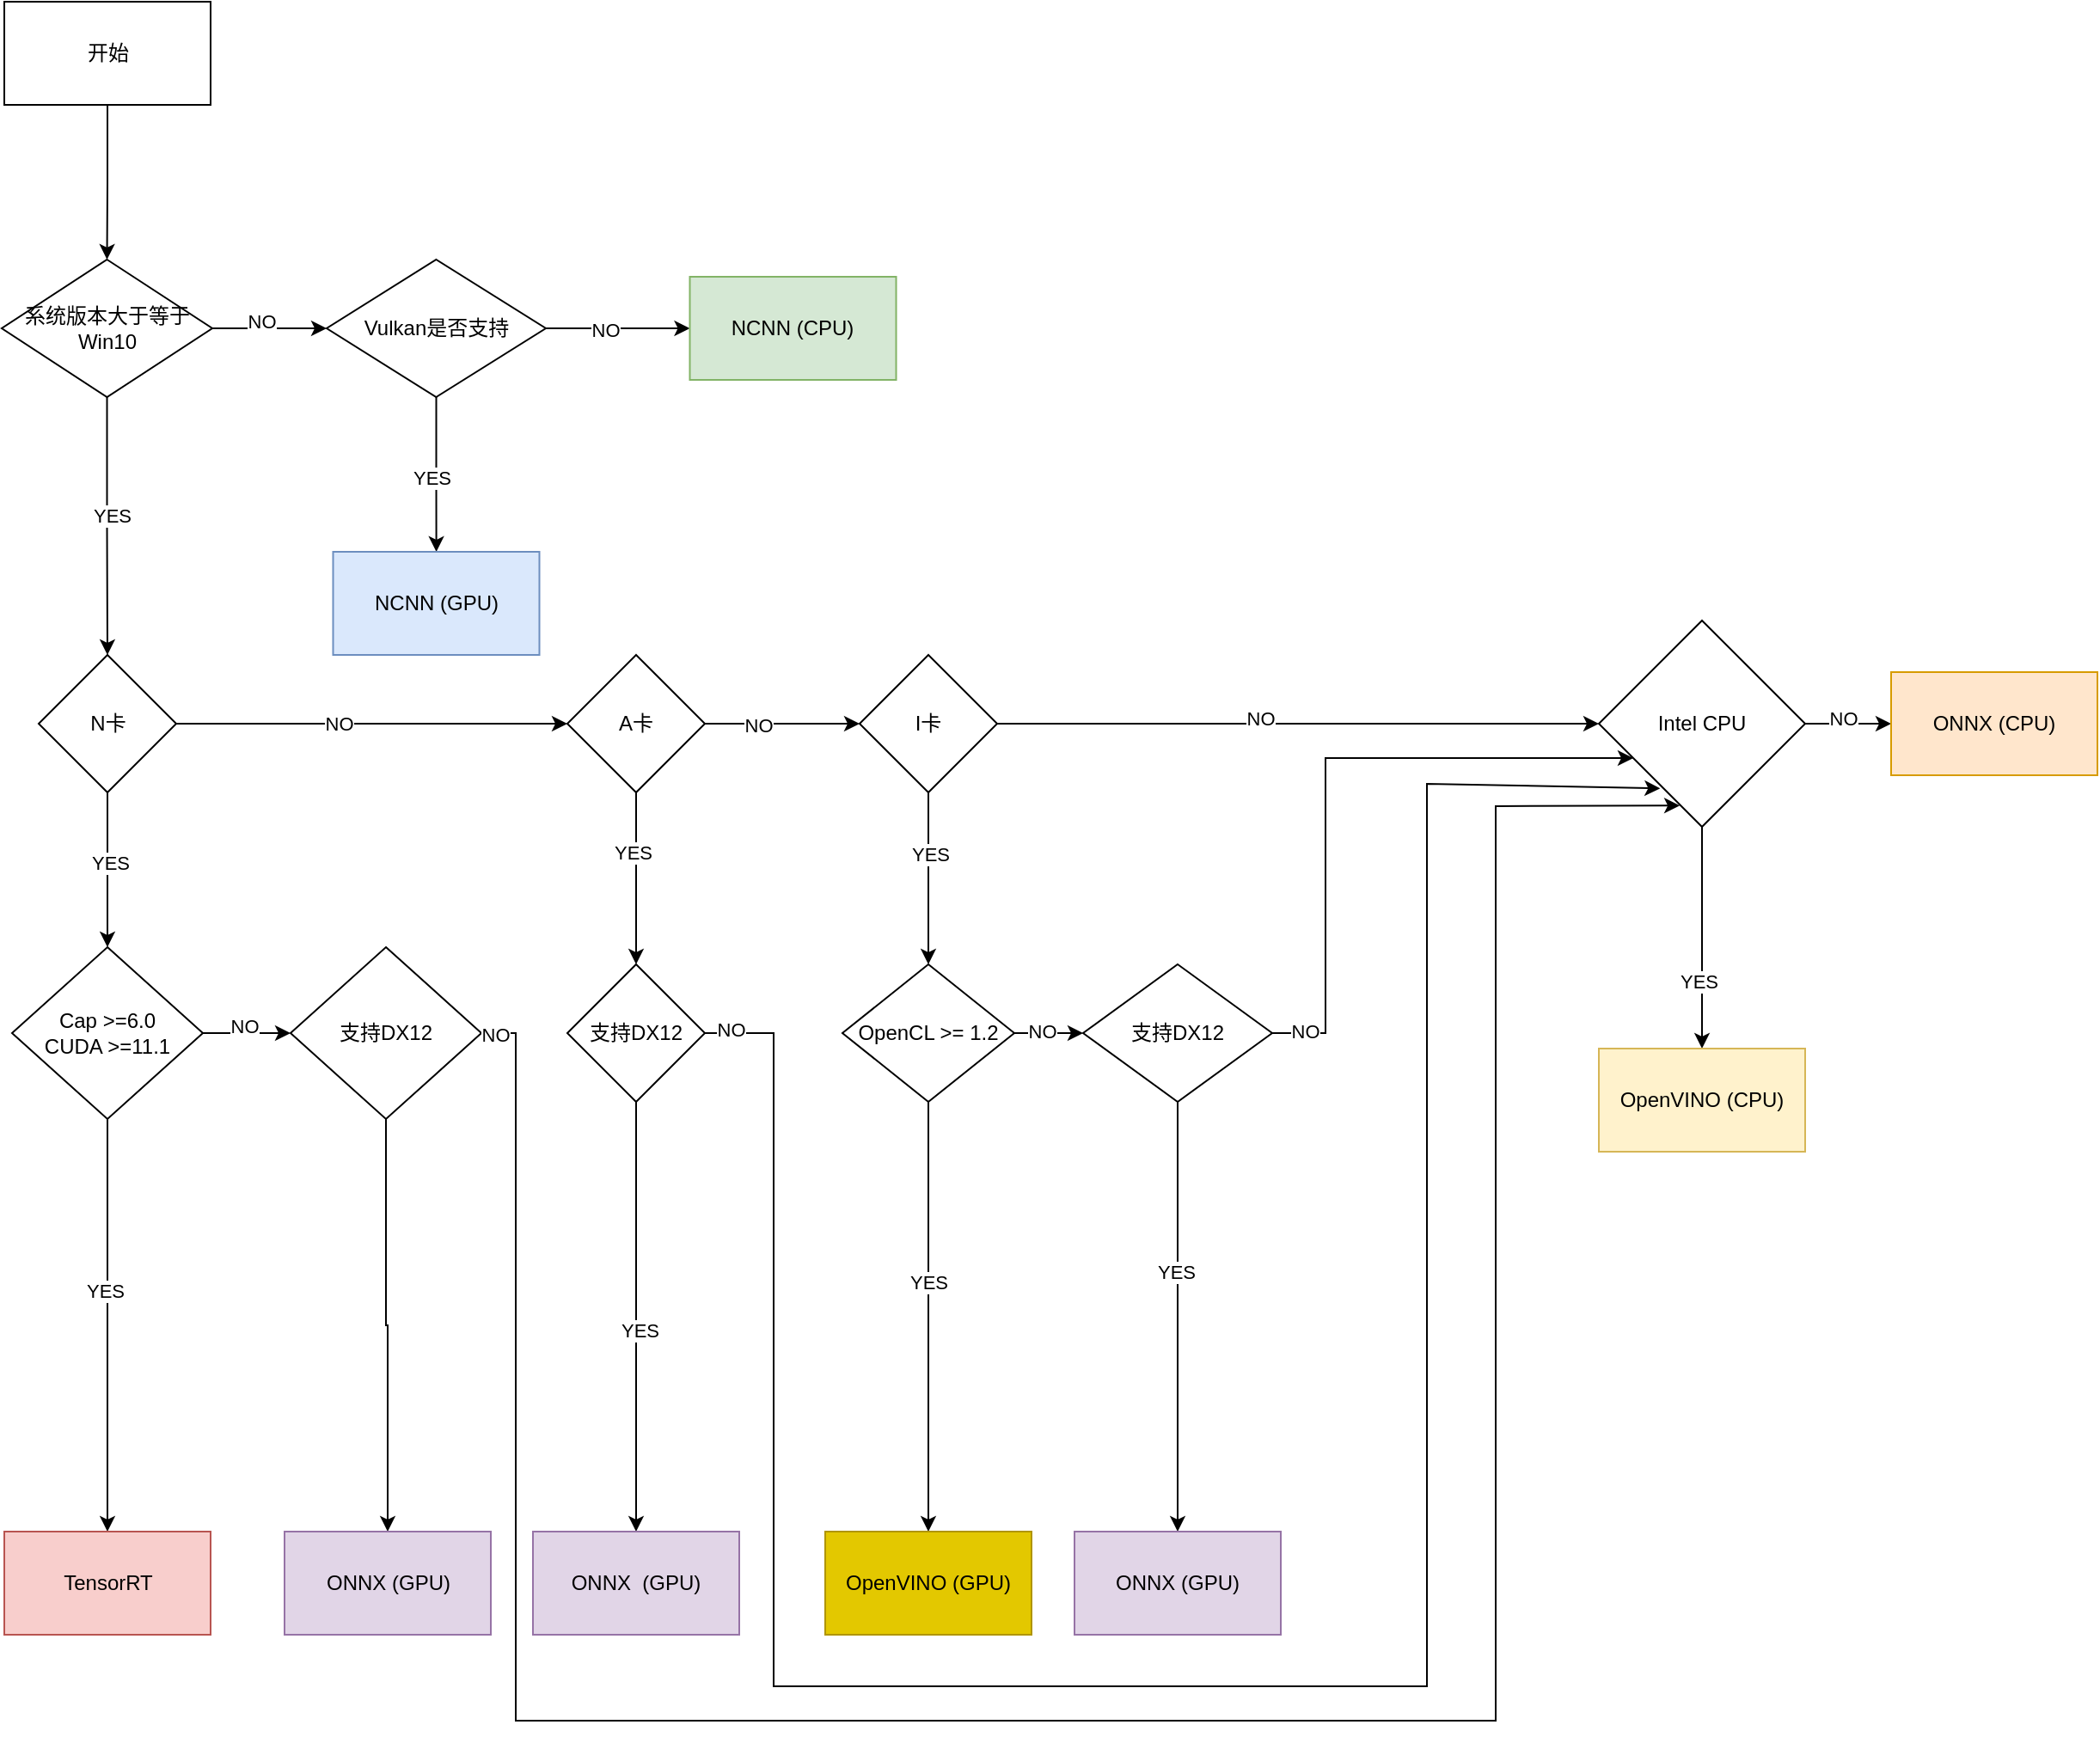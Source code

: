 <mxfile version="22.1.16" type="github">
  <diagram name="Page-1" id="nFrP1MrYJvmONDbNYgOr">
    <mxGraphModel dx="1765" dy="1073" grid="1" gridSize="10" guides="1" tooltips="1" connect="1" arrows="1" fold="1" page="1" pageScale="1" pageWidth="827" pageHeight="1169" math="0" shadow="0">
      <root>
        <mxCell id="0" />
        <mxCell id="1" parent="0" />
        <mxCell id="PbJkK4wQswJ1zIxWtFxy-3" style="edgeStyle=orthogonalEdgeStyle;rounded=0;orthogonalLoop=1;jettySize=auto;html=1;" edge="1" parent="1" source="PbJkK4wQswJ1zIxWtFxy-1" target="PbJkK4wQswJ1zIxWtFxy-2">
          <mxGeometry relative="1" as="geometry" />
        </mxCell>
        <mxCell id="PbJkK4wQswJ1zIxWtFxy-1" value="开始" style="rounded=0;whiteSpace=wrap;html=1;" vertex="1" parent="1">
          <mxGeometry x="92.5" y="560" width="120" height="60" as="geometry" />
        </mxCell>
        <mxCell id="PbJkK4wQswJ1zIxWtFxy-8" value="" style="edgeStyle=orthogonalEdgeStyle;rounded=0;orthogonalLoop=1;jettySize=auto;html=1;" edge="1" parent="1" source="PbJkK4wQswJ1zIxWtFxy-2" target="PbJkK4wQswJ1zIxWtFxy-7">
          <mxGeometry relative="1" as="geometry" />
        </mxCell>
        <mxCell id="PbJkK4wQswJ1zIxWtFxy-9" value="YES" style="edgeLabel;html=1;align=center;verticalAlign=middle;resizable=0;points=[];" vertex="1" connectable="0" parent="PbJkK4wQswJ1zIxWtFxy-8">
          <mxGeometry x="-0.083" y="2" relative="1" as="geometry">
            <mxPoint as="offset" />
          </mxGeometry>
        </mxCell>
        <mxCell id="PbJkK4wQswJ1zIxWtFxy-73" value="" style="edgeStyle=orthogonalEdgeStyle;rounded=0;orthogonalLoop=1;jettySize=auto;html=1;" edge="1" parent="1" source="PbJkK4wQswJ1zIxWtFxy-2" target="PbJkK4wQswJ1zIxWtFxy-72">
          <mxGeometry relative="1" as="geometry" />
        </mxCell>
        <mxCell id="PbJkK4wQswJ1zIxWtFxy-79" value="NO" style="edgeLabel;html=1;align=center;verticalAlign=middle;resizable=0;points=[];" vertex="1" connectable="0" parent="PbJkK4wQswJ1zIxWtFxy-73">
          <mxGeometry x="-0.153" y="4" relative="1" as="geometry">
            <mxPoint as="offset" />
          </mxGeometry>
        </mxCell>
        <mxCell id="PbJkK4wQswJ1zIxWtFxy-2" value="系统版本大于等于Win10" style="rhombus;whiteSpace=wrap;html=1;" vertex="1" parent="1">
          <mxGeometry x="91" y="710" width="122.5" height="80" as="geometry" />
        </mxCell>
        <mxCell id="PbJkK4wQswJ1zIxWtFxy-11" value="" style="edgeStyle=orthogonalEdgeStyle;rounded=0;orthogonalLoop=1;jettySize=auto;html=1;" edge="1" parent="1" source="PbJkK4wQswJ1zIxWtFxy-7" target="PbJkK4wQswJ1zIxWtFxy-10">
          <mxGeometry relative="1" as="geometry" />
        </mxCell>
        <mxCell id="PbJkK4wQswJ1zIxWtFxy-25" value="NO" style="edgeLabel;html=1;align=center;verticalAlign=middle;resizable=0;points=[];" vertex="1" connectable="0" parent="PbJkK4wQswJ1zIxWtFxy-11">
          <mxGeometry x="-0.175" relative="1" as="geometry">
            <mxPoint as="offset" />
          </mxGeometry>
        </mxCell>
        <mxCell id="PbJkK4wQswJ1zIxWtFxy-27" value="" style="edgeStyle=orthogonalEdgeStyle;rounded=0;orthogonalLoop=1;jettySize=auto;html=1;" edge="1" parent="1" source="PbJkK4wQswJ1zIxWtFxy-7" target="PbJkK4wQswJ1zIxWtFxy-26">
          <mxGeometry relative="1" as="geometry" />
        </mxCell>
        <mxCell id="PbJkK4wQswJ1zIxWtFxy-59" value="YES" style="edgeLabel;html=1;align=center;verticalAlign=middle;resizable=0;points=[];" vertex="1" connectable="0" parent="PbJkK4wQswJ1zIxWtFxy-27">
          <mxGeometry x="-0.087" y="1" relative="1" as="geometry">
            <mxPoint as="offset" />
          </mxGeometry>
        </mxCell>
        <mxCell id="PbJkK4wQswJ1zIxWtFxy-7" value="N卡" style="rhombus;whiteSpace=wrap;html=1;" vertex="1" parent="1">
          <mxGeometry x="112.5" y="940" width="80" height="80" as="geometry" />
        </mxCell>
        <mxCell id="PbJkK4wQswJ1zIxWtFxy-13" value="" style="edgeStyle=orthogonalEdgeStyle;rounded=0;orthogonalLoop=1;jettySize=auto;html=1;" edge="1" parent="1" source="PbJkK4wQswJ1zIxWtFxy-10" target="PbJkK4wQswJ1zIxWtFxy-12">
          <mxGeometry relative="1" as="geometry" />
        </mxCell>
        <mxCell id="PbJkK4wQswJ1zIxWtFxy-24" value="NO" style="edgeLabel;html=1;align=center;verticalAlign=middle;resizable=0;points=[];" vertex="1" connectable="0" parent="PbJkK4wQswJ1zIxWtFxy-13">
          <mxGeometry x="-0.325" y="-1" relative="1" as="geometry">
            <mxPoint as="offset" />
          </mxGeometry>
        </mxCell>
        <mxCell id="PbJkK4wQswJ1zIxWtFxy-38" value="" style="edgeStyle=orthogonalEdgeStyle;rounded=0;orthogonalLoop=1;jettySize=auto;html=1;" edge="1" parent="1" source="PbJkK4wQswJ1zIxWtFxy-10" target="PbJkK4wQswJ1zIxWtFxy-37">
          <mxGeometry relative="1" as="geometry" />
        </mxCell>
        <mxCell id="PbJkK4wQswJ1zIxWtFxy-61" value="YES" style="edgeLabel;html=1;align=center;verticalAlign=middle;resizable=0;points=[];" vertex="1" connectable="0" parent="PbJkK4wQswJ1zIxWtFxy-38">
          <mxGeometry x="-0.307" y="-2" relative="1" as="geometry">
            <mxPoint as="offset" />
          </mxGeometry>
        </mxCell>
        <mxCell id="PbJkK4wQswJ1zIxWtFxy-10" value="A卡" style="rhombus;whiteSpace=wrap;html=1;" vertex="1" parent="1">
          <mxGeometry x="420" y="940" width="80" height="80" as="geometry" />
        </mxCell>
        <mxCell id="PbJkK4wQswJ1zIxWtFxy-17" value="" style="edgeStyle=orthogonalEdgeStyle;rounded=0;orthogonalLoop=1;jettySize=auto;html=1;" edge="1" parent="1" source="PbJkK4wQswJ1zIxWtFxy-12" target="PbJkK4wQswJ1zIxWtFxy-16">
          <mxGeometry relative="1" as="geometry" />
        </mxCell>
        <mxCell id="PbJkK4wQswJ1zIxWtFxy-23" value="NO" style="edgeLabel;html=1;align=center;verticalAlign=middle;resizable=0;points=[];" vertex="1" connectable="0" parent="PbJkK4wQswJ1zIxWtFxy-17">
          <mxGeometry x="-0.125" y="3" relative="1" as="geometry">
            <mxPoint as="offset" />
          </mxGeometry>
        </mxCell>
        <mxCell id="PbJkK4wQswJ1zIxWtFxy-43" value="" style="edgeStyle=orthogonalEdgeStyle;rounded=0;orthogonalLoop=1;jettySize=auto;html=1;entryX=0.5;entryY=0;entryDx=0;entryDy=0;" edge="1" parent="1" source="PbJkK4wQswJ1zIxWtFxy-12" target="PbJkK4wQswJ1zIxWtFxy-46">
          <mxGeometry relative="1" as="geometry">
            <mxPoint x="600" y="1100" as="targetPoint" />
          </mxGeometry>
        </mxCell>
        <mxCell id="PbJkK4wQswJ1zIxWtFxy-63" value="YES" style="edgeLabel;html=1;align=center;verticalAlign=middle;resizable=0;points=[];" vertex="1" connectable="0" parent="PbJkK4wQswJ1zIxWtFxy-43">
          <mxGeometry x="-0.293" y="1" relative="1" as="geometry">
            <mxPoint as="offset" />
          </mxGeometry>
        </mxCell>
        <mxCell id="PbJkK4wQswJ1zIxWtFxy-12" value="I卡" style="rhombus;whiteSpace=wrap;html=1;" vertex="1" parent="1">
          <mxGeometry x="590" y="940" width="80" height="80" as="geometry" />
        </mxCell>
        <mxCell id="PbJkK4wQswJ1zIxWtFxy-19" value="" style="edgeStyle=orthogonalEdgeStyle;rounded=0;orthogonalLoop=1;jettySize=auto;html=1;" edge="1" parent="1" source="PbJkK4wQswJ1zIxWtFxy-16" target="PbJkK4wQswJ1zIxWtFxy-18">
          <mxGeometry relative="1" as="geometry" />
        </mxCell>
        <mxCell id="PbJkK4wQswJ1zIxWtFxy-83" value="YES" style="edgeLabel;html=1;align=center;verticalAlign=middle;resizable=0;points=[];" vertex="1" connectable="0" parent="PbJkK4wQswJ1zIxWtFxy-19">
          <mxGeometry x="0.39" y="-2" relative="1" as="geometry">
            <mxPoint as="offset" />
          </mxGeometry>
        </mxCell>
        <mxCell id="PbJkK4wQswJ1zIxWtFxy-21" value="" style="edgeStyle=orthogonalEdgeStyle;rounded=0;orthogonalLoop=1;jettySize=auto;html=1;" edge="1" parent="1" source="PbJkK4wQswJ1zIxWtFxy-16" target="PbJkK4wQswJ1zIxWtFxy-20">
          <mxGeometry relative="1" as="geometry" />
        </mxCell>
        <mxCell id="PbJkK4wQswJ1zIxWtFxy-22" value="NO" style="edgeLabel;html=1;align=center;verticalAlign=middle;resizable=0;points=[];" vertex="1" connectable="0" parent="PbJkK4wQswJ1zIxWtFxy-21">
          <mxGeometry x="-0.133" y="3" relative="1" as="geometry">
            <mxPoint as="offset" />
          </mxGeometry>
        </mxCell>
        <mxCell id="PbJkK4wQswJ1zIxWtFxy-16" value="Intel CPU" style="rhombus;whiteSpace=wrap;html=1;" vertex="1" parent="1">
          <mxGeometry x="1020" y="920" width="120" height="120" as="geometry" />
        </mxCell>
        <mxCell id="PbJkK4wQswJ1zIxWtFxy-18" value="OpenVINO (CPU)" style="whiteSpace=wrap;html=1;fillColor=#fff2cc;strokeColor=#d6b656;" vertex="1" parent="1">
          <mxGeometry x="1020" y="1169" width="120" height="60" as="geometry" />
        </mxCell>
        <mxCell id="PbJkK4wQswJ1zIxWtFxy-20" value="ONNX (CPU)" style="whiteSpace=wrap;html=1;fillColor=#ffe6cc;strokeColor=#d79b00;" vertex="1" parent="1">
          <mxGeometry x="1190" y="950" width="120" height="60" as="geometry" />
        </mxCell>
        <mxCell id="PbJkK4wQswJ1zIxWtFxy-29" value="" style="edgeStyle=orthogonalEdgeStyle;rounded=0;orthogonalLoop=1;jettySize=auto;html=1;" edge="1" parent="1" source="PbJkK4wQswJ1zIxWtFxy-26" target="PbJkK4wQswJ1zIxWtFxy-28">
          <mxGeometry relative="1" as="geometry" />
        </mxCell>
        <mxCell id="PbJkK4wQswJ1zIxWtFxy-30" value="NO" style="edgeLabel;html=1;align=center;verticalAlign=middle;resizable=0;points=[];" vertex="1" connectable="0" parent="PbJkK4wQswJ1zIxWtFxy-29">
          <mxGeometry x="-0.062" y="4" relative="1" as="geometry">
            <mxPoint as="offset" />
          </mxGeometry>
        </mxCell>
        <mxCell id="PbJkK4wQswJ1zIxWtFxy-32" value="" style="edgeStyle=orthogonalEdgeStyle;rounded=0;orthogonalLoop=1;jettySize=auto;html=1;" edge="1" parent="1" source="PbJkK4wQswJ1zIxWtFxy-26" target="PbJkK4wQswJ1zIxWtFxy-31">
          <mxGeometry relative="1" as="geometry" />
        </mxCell>
        <mxCell id="PbJkK4wQswJ1zIxWtFxy-57" value="YES" style="edgeLabel;html=1;align=center;verticalAlign=middle;resizable=0;points=[];" vertex="1" connectable="0" parent="PbJkK4wQswJ1zIxWtFxy-32">
          <mxGeometry x="-0.167" y="-2" relative="1" as="geometry">
            <mxPoint as="offset" />
          </mxGeometry>
        </mxCell>
        <mxCell id="PbJkK4wQswJ1zIxWtFxy-26" value="Cap &amp;gt;=6.0&lt;br&gt;CUDA &amp;gt;=11.1" style="rhombus;whiteSpace=wrap;html=1;" vertex="1" parent="1">
          <mxGeometry x="97" y="1110" width="111" height="100" as="geometry" />
        </mxCell>
        <mxCell id="PbJkK4wQswJ1zIxWtFxy-34" value="" style="edgeStyle=orthogonalEdgeStyle;rounded=0;orthogonalLoop=1;jettySize=auto;html=1;" edge="1" parent="1" source="PbJkK4wQswJ1zIxWtFxy-28" target="PbJkK4wQswJ1zIxWtFxy-33">
          <mxGeometry relative="1" as="geometry" />
        </mxCell>
        <mxCell id="PbJkK4wQswJ1zIxWtFxy-28" value="支持DX12" style="rhombus;whiteSpace=wrap;html=1;" vertex="1" parent="1">
          <mxGeometry x="259" y="1110" width="111" height="100" as="geometry" />
        </mxCell>
        <mxCell id="PbJkK4wQswJ1zIxWtFxy-31" value="TensorRT" style="whiteSpace=wrap;html=1;fillColor=#f8cecc;strokeColor=#b85450;" vertex="1" parent="1">
          <mxGeometry x="92.5" y="1450" width="120" height="60" as="geometry" />
        </mxCell>
        <mxCell id="PbJkK4wQswJ1zIxWtFxy-33" value="ONNX (GPU)" style="whiteSpace=wrap;html=1;fillColor=#e1d5e7;strokeColor=#9673a6;" vertex="1" parent="1">
          <mxGeometry x="255.5" y="1450" width="120" height="60" as="geometry" />
        </mxCell>
        <mxCell id="PbJkK4wQswJ1zIxWtFxy-41" value="" style="edgeStyle=orthogonalEdgeStyle;rounded=0;orthogonalLoop=1;jettySize=auto;html=1;" edge="1" parent="1" source="PbJkK4wQswJ1zIxWtFxy-37" target="PbJkK4wQswJ1zIxWtFxy-40">
          <mxGeometry relative="1" as="geometry" />
        </mxCell>
        <mxCell id="PbJkK4wQswJ1zIxWtFxy-60" value="YES" style="edgeLabel;html=1;align=center;verticalAlign=middle;resizable=0;points=[];" vertex="1" connectable="0" parent="PbJkK4wQswJ1zIxWtFxy-41">
          <mxGeometry x="0.062" y="2" relative="1" as="geometry">
            <mxPoint as="offset" />
          </mxGeometry>
        </mxCell>
        <mxCell id="PbJkK4wQswJ1zIxWtFxy-37" value="支持DX12" style="rhombus;whiteSpace=wrap;html=1;" vertex="1" parent="1">
          <mxGeometry x="420" y="1120" width="80" height="80" as="geometry" />
        </mxCell>
        <mxCell id="PbJkK4wQswJ1zIxWtFxy-40" value="ONNX&amp;nbsp; (GPU)" style="whiteSpace=wrap;html=1;fillColor=#e1d5e7;strokeColor=#9673a6;" vertex="1" parent="1">
          <mxGeometry x="400" y="1450" width="120" height="60" as="geometry" />
        </mxCell>
        <mxCell id="PbJkK4wQswJ1zIxWtFxy-45" value="" style="edgeStyle=orthogonalEdgeStyle;rounded=0;orthogonalLoop=1;jettySize=auto;html=1;" edge="1" parent="1" source="PbJkK4wQswJ1zIxWtFxy-46" target="PbJkK4wQswJ1zIxWtFxy-44">
          <mxGeometry relative="1" as="geometry">
            <mxPoint x="630" y="1160" as="sourcePoint" />
          </mxGeometry>
        </mxCell>
        <mxCell id="PbJkK4wQswJ1zIxWtFxy-65" value="NO" style="edgeLabel;html=1;align=center;verticalAlign=middle;resizable=0;points=[];" vertex="1" connectable="0" parent="PbJkK4wQswJ1zIxWtFxy-45">
          <mxGeometry x="-0.2" y="1" relative="1" as="geometry">
            <mxPoint as="offset" />
          </mxGeometry>
        </mxCell>
        <mxCell id="PbJkK4wQswJ1zIxWtFxy-56" value="" style="edgeStyle=orthogonalEdgeStyle;rounded=0;orthogonalLoop=1;jettySize=auto;html=1;" edge="1" parent="1" source="PbJkK4wQswJ1zIxWtFxy-44" target="PbJkK4wQswJ1zIxWtFxy-55">
          <mxGeometry relative="1" as="geometry" />
        </mxCell>
        <mxCell id="PbJkK4wQswJ1zIxWtFxy-64" value="YES" style="edgeLabel;html=1;align=center;verticalAlign=middle;resizable=0;points=[];" vertex="1" connectable="0" parent="PbJkK4wQswJ1zIxWtFxy-56">
          <mxGeometry x="-0.213" y="-1" relative="1" as="geometry">
            <mxPoint as="offset" />
          </mxGeometry>
        </mxCell>
        <mxCell id="PbJkK4wQswJ1zIxWtFxy-67" value="" style="edgeStyle=orthogonalEdgeStyle;rounded=0;orthogonalLoop=1;jettySize=auto;html=1;" edge="1" parent="1" source="PbJkK4wQswJ1zIxWtFxy-44" target="PbJkK4wQswJ1zIxWtFxy-16">
          <mxGeometry relative="1" as="geometry">
            <mxPoint x="860" y="990" as="targetPoint" />
            <Array as="points">
              <mxPoint x="861" y="1160" />
              <mxPoint x="861" y="1000" />
            </Array>
          </mxGeometry>
        </mxCell>
        <mxCell id="PbJkK4wQswJ1zIxWtFxy-70" value="NO" style="edgeLabel;html=1;align=center;verticalAlign=middle;resizable=0;points=[];" vertex="1" connectable="0" parent="PbJkK4wQswJ1zIxWtFxy-67">
          <mxGeometry x="-0.899" y="1" relative="1" as="geometry">
            <mxPoint as="offset" />
          </mxGeometry>
        </mxCell>
        <mxCell id="PbJkK4wQswJ1zIxWtFxy-44" value="支持DX12" style="rhombus;whiteSpace=wrap;html=1;" vertex="1" parent="1">
          <mxGeometry x="720" y="1120" width="110" height="80" as="geometry" />
        </mxCell>
        <mxCell id="PbJkK4wQswJ1zIxWtFxy-49" value="" style="edgeStyle=orthogonalEdgeStyle;rounded=0;orthogonalLoop=1;jettySize=auto;html=1;" edge="1" parent="1" source="PbJkK4wQswJ1zIxWtFxy-46" target="PbJkK4wQswJ1zIxWtFxy-48">
          <mxGeometry relative="1" as="geometry" />
        </mxCell>
        <mxCell id="PbJkK4wQswJ1zIxWtFxy-62" value="YES" style="edgeLabel;html=1;align=center;verticalAlign=middle;resizable=0;points=[];" vertex="1" connectable="0" parent="PbJkK4wQswJ1zIxWtFxy-49">
          <mxGeometry x="-0.165" relative="1" as="geometry">
            <mxPoint as="offset" />
          </mxGeometry>
        </mxCell>
        <mxCell id="PbJkK4wQswJ1zIxWtFxy-48" value="OpenVINO (GPU)" style="whiteSpace=wrap;html=1;fillColor=#e3c800;strokeColor=#B09500;fontColor=#000000;" vertex="1" parent="1">
          <mxGeometry x="570" y="1450" width="120" height="60" as="geometry" />
        </mxCell>
        <mxCell id="PbJkK4wQswJ1zIxWtFxy-55" value="ONNX (GPU)" style="whiteSpace=wrap;html=1;fillColor=#e1d5e7;strokeColor=#9673a6;" vertex="1" parent="1">
          <mxGeometry x="715" y="1450" width="120" height="60" as="geometry" />
        </mxCell>
        <mxCell id="PbJkK4wQswJ1zIxWtFxy-58" value="" style="edgeStyle=orthogonalEdgeStyle;rounded=0;orthogonalLoop=1;jettySize=auto;html=1;" edge="1" parent="1" target="PbJkK4wQswJ1zIxWtFxy-46">
          <mxGeometry relative="1" as="geometry">
            <mxPoint x="630" y="1160" as="sourcePoint" />
            <mxPoint x="720" y="1160" as="targetPoint" />
          </mxGeometry>
        </mxCell>
        <mxCell id="PbJkK4wQswJ1zIxWtFxy-46" value="OpenCL &amp;gt;= 1.2" style="rhombus;whiteSpace=wrap;html=1;" vertex="1" parent="1">
          <mxGeometry x="580" y="1120" width="100" height="80" as="geometry" />
        </mxCell>
        <mxCell id="PbJkK4wQswJ1zIxWtFxy-69" value="" style="endArrow=classic;html=1;rounded=0;exitX=1;exitY=0.5;exitDx=0;exitDy=0;entryX=0.297;entryY=0.814;entryDx=0;entryDy=0;entryPerimeter=0;" edge="1" parent="1" source="PbJkK4wQswJ1zIxWtFxy-37" target="PbJkK4wQswJ1zIxWtFxy-16">
          <mxGeometry width="50" height="50" relative="1" as="geometry">
            <mxPoint x="510" y="1240" as="sourcePoint" />
            <mxPoint x="920" y="1020" as="targetPoint" />
            <Array as="points">
              <mxPoint x="540" y="1160" />
              <mxPoint x="540" y="1540" />
              <mxPoint x="920" y="1540" />
              <mxPoint x="920" y="1015" />
            </Array>
          </mxGeometry>
        </mxCell>
        <mxCell id="PbJkK4wQswJ1zIxWtFxy-71" value="NO" style="edgeLabel;html=1;align=center;verticalAlign=middle;resizable=0;points=[];" vertex="1" connectable="0" parent="PbJkK4wQswJ1zIxWtFxy-69">
          <mxGeometry x="-0.98" y="2" relative="1" as="geometry">
            <mxPoint as="offset" />
          </mxGeometry>
        </mxCell>
        <mxCell id="PbJkK4wQswJ1zIxWtFxy-75" value="" style="edgeStyle=orthogonalEdgeStyle;rounded=0;orthogonalLoop=1;jettySize=auto;html=1;" edge="1" parent="1" source="PbJkK4wQswJ1zIxWtFxy-72" target="PbJkK4wQswJ1zIxWtFxy-74">
          <mxGeometry relative="1" as="geometry" />
        </mxCell>
        <mxCell id="PbJkK4wQswJ1zIxWtFxy-81" value="YES" style="edgeLabel;html=1;align=center;verticalAlign=middle;resizable=0;points=[];" vertex="1" connectable="0" parent="PbJkK4wQswJ1zIxWtFxy-75">
          <mxGeometry x="0.03" y="-3" relative="1" as="geometry">
            <mxPoint as="offset" />
          </mxGeometry>
        </mxCell>
        <mxCell id="PbJkK4wQswJ1zIxWtFxy-77" value="" style="edgeStyle=orthogonalEdgeStyle;rounded=0;orthogonalLoop=1;jettySize=auto;html=1;" edge="1" parent="1" source="PbJkK4wQswJ1zIxWtFxy-72" target="PbJkK4wQswJ1zIxWtFxy-76">
          <mxGeometry relative="1" as="geometry" />
        </mxCell>
        <mxCell id="PbJkK4wQswJ1zIxWtFxy-80" value="NO" style="edgeLabel;html=1;align=center;verticalAlign=middle;resizable=0;points=[];" vertex="1" connectable="0" parent="PbJkK4wQswJ1zIxWtFxy-77">
          <mxGeometry x="-0.184" y="-1" relative="1" as="geometry">
            <mxPoint as="offset" />
          </mxGeometry>
        </mxCell>
        <mxCell id="PbJkK4wQswJ1zIxWtFxy-72" value="Vulkan是否支持" style="rhombus;whiteSpace=wrap;html=1;" vertex="1" parent="1">
          <mxGeometry x="280" y="710" width="127.5" height="80" as="geometry" />
        </mxCell>
        <mxCell id="PbJkK4wQswJ1zIxWtFxy-74" value="NCNN (GPU)" style="whiteSpace=wrap;html=1;fillColor=#dae8fc;strokeColor=#6c8ebf;" vertex="1" parent="1">
          <mxGeometry x="283.75" y="880" width="120" height="60" as="geometry" />
        </mxCell>
        <mxCell id="PbJkK4wQswJ1zIxWtFxy-76" value="NCNN (CPU)" style="whiteSpace=wrap;html=1;fillColor=#d5e8d4;strokeColor=#82b366;" vertex="1" parent="1">
          <mxGeometry x="491.25" y="720" width="120" height="60" as="geometry" />
        </mxCell>
        <mxCell id="PbJkK4wQswJ1zIxWtFxy-82" value="" style="endArrow=classic;html=1;rounded=0;exitX=1;exitY=0.5;exitDx=0;exitDy=0;entryX=0.392;entryY=0.897;entryDx=0;entryDy=0;entryPerimeter=0;" edge="1" parent="1" source="PbJkK4wQswJ1zIxWtFxy-28" target="PbJkK4wQswJ1zIxWtFxy-16">
          <mxGeometry width="50" height="50" relative="1" as="geometry">
            <mxPoint x="380" y="1280" as="sourcePoint" />
            <mxPoint x="1010" y="1050" as="targetPoint" />
            <Array as="points">
              <mxPoint x="390" y="1160" />
              <mxPoint x="390" y="1560" />
              <mxPoint x="960" y="1560" />
              <mxPoint x="960" y="1028" />
            </Array>
          </mxGeometry>
        </mxCell>
        <mxCell id="PbJkK4wQswJ1zIxWtFxy-84" value="NO" style="edgeLabel;html=1;align=center;verticalAlign=middle;resizable=0;points=[];" vertex="1" connectable="0" parent="PbJkK4wQswJ1zIxWtFxy-82">
          <mxGeometry x="-0.991" y="-1" relative="1" as="geometry">
            <mxPoint as="offset" />
          </mxGeometry>
        </mxCell>
      </root>
    </mxGraphModel>
  </diagram>
</mxfile>
